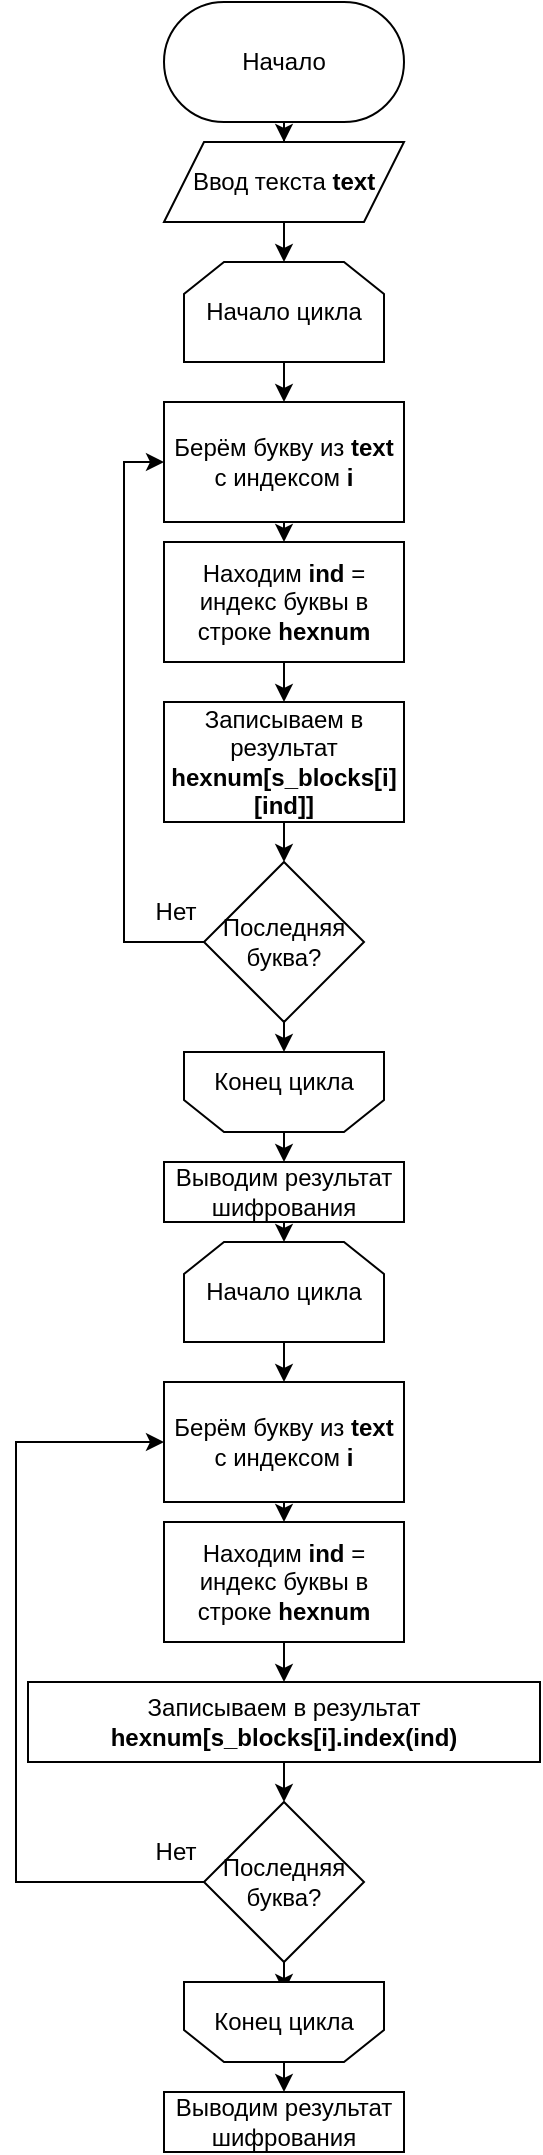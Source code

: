 <mxfile version="24.2.5" type="device">
  <diagram name="Страница — 1" id="TJo14B34cFFJ7qHsZ5_I">
    <mxGraphModel dx="712" dy="775" grid="1" gridSize="10" guides="1" tooltips="1" connect="1" arrows="1" fold="1" page="1" pageScale="1" pageWidth="827" pageHeight="1169" math="0" shadow="0">
      <root>
        <mxCell id="0" />
        <mxCell id="1" parent="0" />
        <mxCell id="DHCZ0wApDoqiZwVVZdu9-14" style="edgeStyle=orthogonalEdgeStyle;rounded=0;orthogonalLoop=1;jettySize=auto;html=1;exitX=0.5;exitY=1;exitDx=0;exitDy=0;" edge="1" parent="1" source="DHCZ0wApDoqiZwVVZdu9-1" target="DHCZ0wApDoqiZwVVZdu9-2">
          <mxGeometry relative="1" as="geometry" />
        </mxCell>
        <mxCell id="DHCZ0wApDoqiZwVVZdu9-1" value="Начало" style="rounded=1;whiteSpace=wrap;html=1;arcSize=50;" vertex="1" parent="1">
          <mxGeometry x="354" y="40" width="120" height="60" as="geometry" />
        </mxCell>
        <mxCell id="DHCZ0wApDoqiZwVVZdu9-15" style="edgeStyle=orthogonalEdgeStyle;rounded=0;orthogonalLoop=1;jettySize=auto;html=1;exitX=0.5;exitY=1;exitDx=0;exitDy=0;entryX=0.5;entryY=0;entryDx=0;entryDy=0;" edge="1" parent="1" source="DHCZ0wApDoqiZwVVZdu9-2" target="DHCZ0wApDoqiZwVVZdu9-3">
          <mxGeometry relative="1" as="geometry" />
        </mxCell>
        <mxCell id="DHCZ0wApDoqiZwVVZdu9-2" value="Ввод текста &lt;b&gt;text&lt;/b&gt;" style="shape=parallelogram;perimeter=parallelogramPerimeter;whiteSpace=wrap;html=1;fixedSize=1;" vertex="1" parent="1">
          <mxGeometry x="354" y="110" width="120" height="40" as="geometry" />
        </mxCell>
        <mxCell id="DHCZ0wApDoqiZwVVZdu9-16" style="edgeStyle=orthogonalEdgeStyle;rounded=0;orthogonalLoop=1;jettySize=auto;html=1;exitX=0.5;exitY=1;exitDx=0;exitDy=0;entryX=0.5;entryY=0;entryDx=0;entryDy=0;" edge="1" parent="1" source="DHCZ0wApDoqiZwVVZdu9-3" target="DHCZ0wApDoqiZwVVZdu9-4">
          <mxGeometry relative="1" as="geometry" />
        </mxCell>
        <mxCell id="DHCZ0wApDoqiZwVVZdu9-3" value="Начало цикла" style="shape=loopLimit;whiteSpace=wrap;html=1;" vertex="1" parent="1">
          <mxGeometry x="364" y="170" width="100" height="50" as="geometry" />
        </mxCell>
        <mxCell id="DHCZ0wApDoqiZwVVZdu9-17" style="edgeStyle=orthogonalEdgeStyle;rounded=0;orthogonalLoop=1;jettySize=auto;html=1;exitX=0.5;exitY=1;exitDx=0;exitDy=0;entryX=0.5;entryY=0;entryDx=0;entryDy=0;" edge="1" parent="1" source="DHCZ0wApDoqiZwVVZdu9-4" target="DHCZ0wApDoqiZwVVZdu9-5">
          <mxGeometry relative="1" as="geometry" />
        </mxCell>
        <mxCell id="DHCZ0wApDoqiZwVVZdu9-4" value="Берём букву из &lt;b&gt;text &lt;/b&gt;с индексом &lt;b&gt;i&lt;/b&gt;" style="rounded=0;whiteSpace=wrap;html=1;" vertex="1" parent="1">
          <mxGeometry x="354" y="240" width="120" height="60" as="geometry" />
        </mxCell>
        <mxCell id="DHCZ0wApDoqiZwVVZdu9-18" style="edgeStyle=orthogonalEdgeStyle;rounded=0;orthogonalLoop=1;jettySize=auto;html=1;exitX=0.5;exitY=1;exitDx=0;exitDy=0;entryX=0.5;entryY=0;entryDx=0;entryDy=0;" edge="1" parent="1" source="DHCZ0wApDoqiZwVVZdu9-5" target="DHCZ0wApDoqiZwVVZdu9-6">
          <mxGeometry relative="1" as="geometry" />
        </mxCell>
        <mxCell id="DHCZ0wApDoqiZwVVZdu9-5" value="Находим&lt;b&gt;&amp;nbsp;ind &lt;/b&gt;= индекс буквы в строке &lt;b&gt;hexnum&lt;/b&gt;" style="rounded=0;whiteSpace=wrap;html=1;" vertex="1" parent="1">
          <mxGeometry x="354" y="310" width="120" height="60" as="geometry" />
        </mxCell>
        <mxCell id="DHCZ0wApDoqiZwVVZdu9-19" style="edgeStyle=orthogonalEdgeStyle;rounded=0;orthogonalLoop=1;jettySize=auto;html=1;exitX=0.5;exitY=1;exitDx=0;exitDy=0;entryX=0.5;entryY=0;entryDx=0;entryDy=0;" edge="1" parent="1" source="DHCZ0wApDoqiZwVVZdu9-6" target="DHCZ0wApDoqiZwVVZdu9-7">
          <mxGeometry relative="1" as="geometry" />
        </mxCell>
        <mxCell id="DHCZ0wApDoqiZwVVZdu9-6" value="Записываем в результат &lt;b&gt;hexnum[s_blocks[i][ind]]&lt;/b&gt;" style="rounded=0;whiteSpace=wrap;html=1;" vertex="1" parent="1">
          <mxGeometry x="354" y="390" width="120" height="60" as="geometry" />
        </mxCell>
        <mxCell id="DHCZ0wApDoqiZwVVZdu9-8" style="edgeStyle=orthogonalEdgeStyle;rounded=0;orthogonalLoop=1;jettySize=auto;html=1;entryX=0;entryY=0.5;entryDx=0;entryDy=0;" edge="1" parent="1" source="DHCZ0wApDoqiZwVVZdu9-7" target="DHCZ0wApDoqiZwVVZdu9-4">
          <mxGeometry relative="1" as="geometry">
            <Array as="points">
              <mxPoint x="334" y="510" />
              <mxPoint x="334" y="270" />
            </Array>
          </mxGeometry>
        </mxCell>
        <mxCell id="DHCZ0wApDoqiZwVVZdu9-13" style="edgeStyle=orthogonalEdgeStyle;rounded=0;orthogonalLoop=1;jettySize=auto;html=1;exitX=0.5;exitY=1;exitDx=0;exitDy=0;entryX=0.5;entryY=0;entryDx=0;entryDy=0;" edge="1" parent="1" source="DHCZ0wApDoqiZwVVZdu9-7" target="DHCZ0wApDoqiZwVVZdu9-12">
          <mxGeometry relative="1" as="geometry" />
        </mxCell>
        <mxCell id="DHCZ0wApDoqiZwVVZdu9-7" value="Последняя буква?" style="rhombus;whiteSpace=wrap;html=1;" vertex="1" parent="1">
          <mxGeometry x="374" y="470" width="80" height="80" as="geometry" />
        </mxCell>
        <mxCell id="DHCZ0wApDoqiZwVVZdu9-9" value="Нет" style="text;html=1;align=center;verticalAlign=middle;whiteSpace=wrap;rounded=0;" vertex="1" parent="1">
          <mxGeometry x="330" y="480" width="60" height="30" as="geometry" />
        </mxCell>
        <mxCell id="DHCZ0wApDoqiZwVVZdu9-37" style="edgeStyle=orthogonalEdgeStyle;rounded=0;orthogonalLoop=1;jettySize=auto;html=1;exitX=0.5;exitY=1;exitDx=0;exitDy=0;entryX=0.5;entryY=0;entryDx=0;entryDy=0;" edge="1" parent="1" source="DHCZ0wApDoqiZwVVZdu9-10" target="DHCZ0wApDoqiZwVVZdu9-22">
          <mxGeometry relative="1" as="geometry" />
        </mxCell>
        <mxCell id="DHCZ0wApDoqiZwVVZdu9-10" value="Выводим результат шифрования" style="rounded=0;whiteSpace=wrap;html=1;" vertex="1" parent="1">
          <mxGeometry x="354" y="620" width="120" height="30" as="geometry" />
        </mxCell>
        <mxCell id="DHCZ0wApDoqiZwVVZdu9-20" style="edgeStyle=orthogonalEdgeStyle;rounded=0;orthogonalLoop=1;jettySize=auto;html=1;exitX=0.5;exitY=0;exitDx=0;exitDy=0;entryX=0.5;entryY=0;entryDx=0;entryDy=0;" edge="1" parent="1" source="DHCZ0wApDoqiZwVVZdu9-11" target="DHCZ0wApDoqiZwVVZdu9-10">
          <mxGeometry relative="1" as="geometry" />
        </mxCell>
        <mxCell id="DHCZ0wApDoqiZwVVZdu9-11" value="" style="shape=loopLimit;whiteSpace=wrap;html=1;rotation=-180;" vertex="1" parent="1">
          <mxGeometry x="364" y="565" width="100" height="40" as="geometry" />
        </mxCell>
        <mxCell id="DHCZ0wApDoqiZwVVZdu9-12" value="Конец цикла" style="text;html=1;align=center;verticalAlign=middle;whiteSpace=wrap;rounded=0;" vertex="1" parent="1">
          <mxGeometry x="364" y="565" width="100" height="30" as="geometry" />
        </mxCell>
        <mxCell id="DHCZ0wApDoqiZwVVZdu9-21" style="edgeStyle=orthogonalEdgeStyle;rounded=0;orthogonalLoop=1;jettySize=auto;html=1;exitX=0.5;exitY=1;exitDx=0;exitDy=0;entryX=0.5;entryY=0;entryDx=0;entryDy=0;" edge="1" parent="1" source="DHCZ0wApDoqiZwVVZdu9-22" target="DHCZ0wApDoqiZwVVZdu9-24">
          <mxGeometry relative="1" as="geometry" />
        </mxCell>
        <mxCell id="DHCZ0wApDoqiZwVVZdu9-22" value="Начало цикла" style="shape=loopLimit;whiteSpace=wrap;html=1;" vertex="1" parent="1">
          <mxGeometry x="364" y="660" width="100" height="50" as="geometry" />
        </mxCell>
        <mxCell id="DHCZ0wApDoqiZwVVZdu9-23" style="edgeStyle=orthogonalEdgeStyle;rounded=0;orthogonalLoop=1;jettySize=auto;html=1;exitX=0.5;exitY=1;exitDx=0;exitDy=0;entryX=0.5;entryY=0;entryDx=0;entryDy=0;" edge="1" parent="1" source="DHCZ0wApDoqiZwVVZdu9-24" target="DHCZ0wApDoqiZwVVZdu9-26">
          <mxGeometry relative="1" as="geometry" />
        </mxCell>
        <mxCell id="DHCZ0wApDoqiZwVVZdu9-24" value="Берём букву из &lt;b&gt;text &lt;/b&gt;с индексом &lt;b&gt;i&lt;/b&gt;" style="rounded=0;whiteSpace=wrap;html=1;" vertex="1" parent="1">
          <mxGeometry x="354" y="730" width="120" height="60" as="geometry" />
        </mxCell>
        <mxCell id="DHCZ0wApDoqiZwVVZdu9-25" style="edgeStyle=orthogonalEdgeStyle;rounded=0;orthogonalLoop=1;jettySize=auto;html=1;exitX=0.5;exitY=1;exitDx=0;exitDy=0;entryX=0.5;entryY=0;entryDx=0;entryDy=0;" edge="1" parent="1" source="DHCZ0wApDoqiZwVVZdu9-26" target="DHCZ0wApDoqiZwVVZdu9-28">
          <mxGeometry relative="1" as="geometry" />
        </mxCell>
        <mxCell id="DHCZ0wApDoqiZwVVZdu9-26" value="Находим&lt;b&gt;&amp;nbsp;ind &lt;/b&gt;= индекс буквы в строке &lt;b&gt;hexnum&lt;/b&gt;" style="rounded=0;whiteSpace=wrap;html=1;" vertex="1" parent="1">
          <mxGeometry x="354" y="800" width="120" height="60" as="geometry" />
        </mxCell>
        <mxCell id="DHCZ0wApDoqiZwVVZdu9-27" style="edgeStyle=orthogonalEdgeStyle;rounded=0;orthogonalLoop=1;jettySize=auto;html=1;exitX=0.5;exitY=1;exitDx=0;exitDy=0;entryX=0.5;entryY=0;entryDx=0;entryDy=0;" edge="1" parent="1" source="DHCZ0wApDoqiZwVVZdu9-28" target="DHCZ0wApDoqiZwVVZdu9-31">
          <mxGeometry relative="1" as="geometry" />
        </mxCell>
        <mxCell id="DHCZ0wApDoqiZwVVZdu9-28" value="Записываем в результат &lt;b&gt;hexnum[s_blocks[i].index(ind)&lt;/b&gt;" style="rounded=0;whiteSpace=wrap;html=1;" vertex="1" parent="1">
          <mxGeometry x="286" y="880" width="256" height="40" as="geometry" />
        </mxCell>
        <mxCell id="DHCZ0wApDoqiZwVVZdu9-29" style="edgeStyle=orthogonalEdgeStyle;rounded=0;orthogonalLoop=1;jettySize=auto;html=1;entryX=0;entryY=0.5;entryDx=0;entryDy=0;" edge="1" parent="1" source="DHCZ0wApDoqiZwVVZdu9-31" target="DHCZ0wApDoqiZwVVZdu9-24">
          <mxGeometry relative="1" as="geometry">
            <Array as="points">
              <mxPoint x="280" y="980" />
              <mxPoint x="280" y="760" />
            </Array>
          </mxGeometry>
        </mxCell>
        <mxCell id="DHCZ0wApDoqiZwVVZdu9-30" style="edgeStyle=orthogonalEdgeStyle;rounded=0;orthogonalLoop=1;jettySize=auto;html=1;exitX=0.5;exitY=1;exitDx=0;exitDy=0;entryX=0.5;entryY=0;entryDx=0;entryDy=0;" edge="1" parent="1" source="DHCZ0wApDoqiZwVVZdu9-31" target="DHCZ0wApDoqiZwVVZdu9-36">
          <mxGeometry relative="1" as="geometry" />
        </mxCell>
        <mxCell id="DHCZ0wApDoqiZwVVZdu9-31" value="Последняя буква?" style="rhombus;whiteSpace=wrap;html=1;" vertex="1" parent="1">
          <mxGeometry x="374" y="940" width="80" height="80" as="geometry" />
        </mxCell>
        <mxCell id="DHCZ0wApDoqiZwVVZdu9-32" value="Нет" style="text;html=1;align=center;verticalAlign=middle;whiteSpace=wrap;rounded=0;" vertex="1" parent="1">
          <mxGeometry x="330" y="950" width="60" height="30" as="geometry" />
        </mxCell>
        <mxCell id="DHCZ0wApDoqiZwVVZdu9-33" value="Выводим результат шифрования" style="rounded=0;whiteSpace=wrap;html=1;" vertex="1" parent="1">
          <mxGeometry x="354" y="1085" width="120" height="30" as="geometry" />
        </mxCell>
        <mxCell id="DHCZ0wApDoqiZwVVZdu9-34" style="edgeStyle=orthogonalEdgeStyle;rounded=0;orthogonalLoop=1;jettySize=auto;html=1;exitX=0.5;exitY=0;exitDx=0;exitDy=0;entryX=0.5;entryY=0;entryDx=0;entryDy=0;" edge="1" parent="1" source="DHCZ0wApDoqiZwVVZdu9-35" target="DHCZ0wApDoqiZwVVZdu9-33">
          <mxGeometry relative="1" as="geometry" />
        </mxCell>
        <mxCell id="DHCZ0wApDoqiZwVVZdu9-35" value="" style="shape=loopLimit;whiteSpace=wrap;html=1;rotation=-180;" vertex="1" parent="1">
          <mxGeometry x="364" y="1030" width="100" height="40" as="geometry" />
        </mxCell>
        <mxCell id="DHCZ0wApDoqiZwVVZdu9-36" value="Конец цикла" style="text;html=1;align=center;verticalAlign=middle;whiteSpace=wrap;rounded=0;" vertex="1" parent="1">
          <mxGeometry x="364" y="1035" width="100" height="30" as="geometry" />
        </mxCell>
      </root>
    </mxGraphModel>
  </diagram>
</mxfile>
